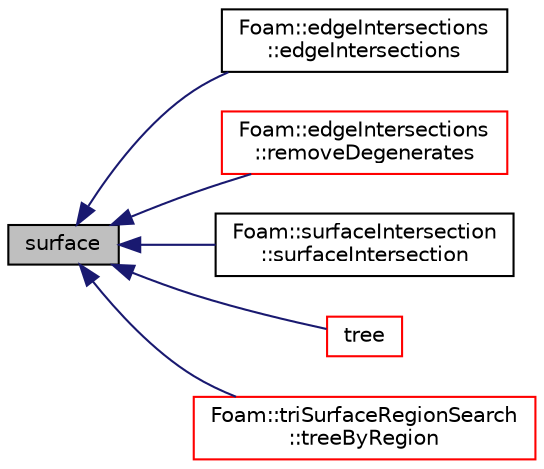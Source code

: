 digraph "surface"
{
  bgcolor="transparent";
  edge [fontname="Helvetica",fontsize="10",labelfontname="Helvetica",labelfontsize="10"];
  node [fontname="Helvetica",fontsize="10",shape=record];
  rankdir="LR";
  Node1 [label="surface",height=0.2,width=0.4,color="black", fillcolor="grey75", style="filled", fontcolor="black"];
  Node1 -> Node2 [dir="back",color="midnightblue",fontsize="10",style="solid",fontname="Helvetica"];
  Node2 [label="Foam::edgeIntersections\l::edgeIntersections",height=0.2,width=0.4,color="black",URL="$a00624.html#afa99c1043e2be47721e4e7012472c2bb",tooltip="Construct from surface and tolerance. "];
  Node1 -> Node3 [dir="back",color="midnightblue",fontsize="10",style="solid",fontname="Helvetica"];
  Node3 [label="Foam::edgeIntersections\l::removeDegenerates",height=0.2,width=0.4,color="red",URL="$a00624.html#ad0d81f63bedf7adf479d3512ac49ae21",tooltip="Resolve ties. Shuffles points so all edge - face intersections. "];
  Node1 -> Node4 [dir="back",color="midnightblue",fontsize="10",style="solid",fontname="Helvetica"];
  Node4 [label="Foam::surfaceIntersection\l::surfaceIntersection",height=0.2,width=0.4,color="black",URL="$a02559.html#a799b50167148bd08cc2271a5b90891ff",tooltip="Construct from two surfaces. Does all its own cutting. "];
  Node1 -> Node5 [dir="back",color="midnightblue",fontsize="10",style="solid",fontname="Helvetica"];
  Node5 [label="tree",height=0.2,width=0.4,color="red",URL="$a02767.html#aae4907f8216f4c6460830b79104a919c",tooltip="Demand driven construction of the octree. "];
  Node1 -> Node6 [dir="back",color="midnightblue",fontsize="10",style="solid",fontname="Helvetica"];
  Node6 [label="Foam::triSurfaceRegionSearch\l::treeByRegion",height=0.2,width=0.4,color="red",URL="$a02766.html#ac02de27ce5f8e8275ab114f72875c760",tooltip="Demand driven construction of octree for each region. "];
}
